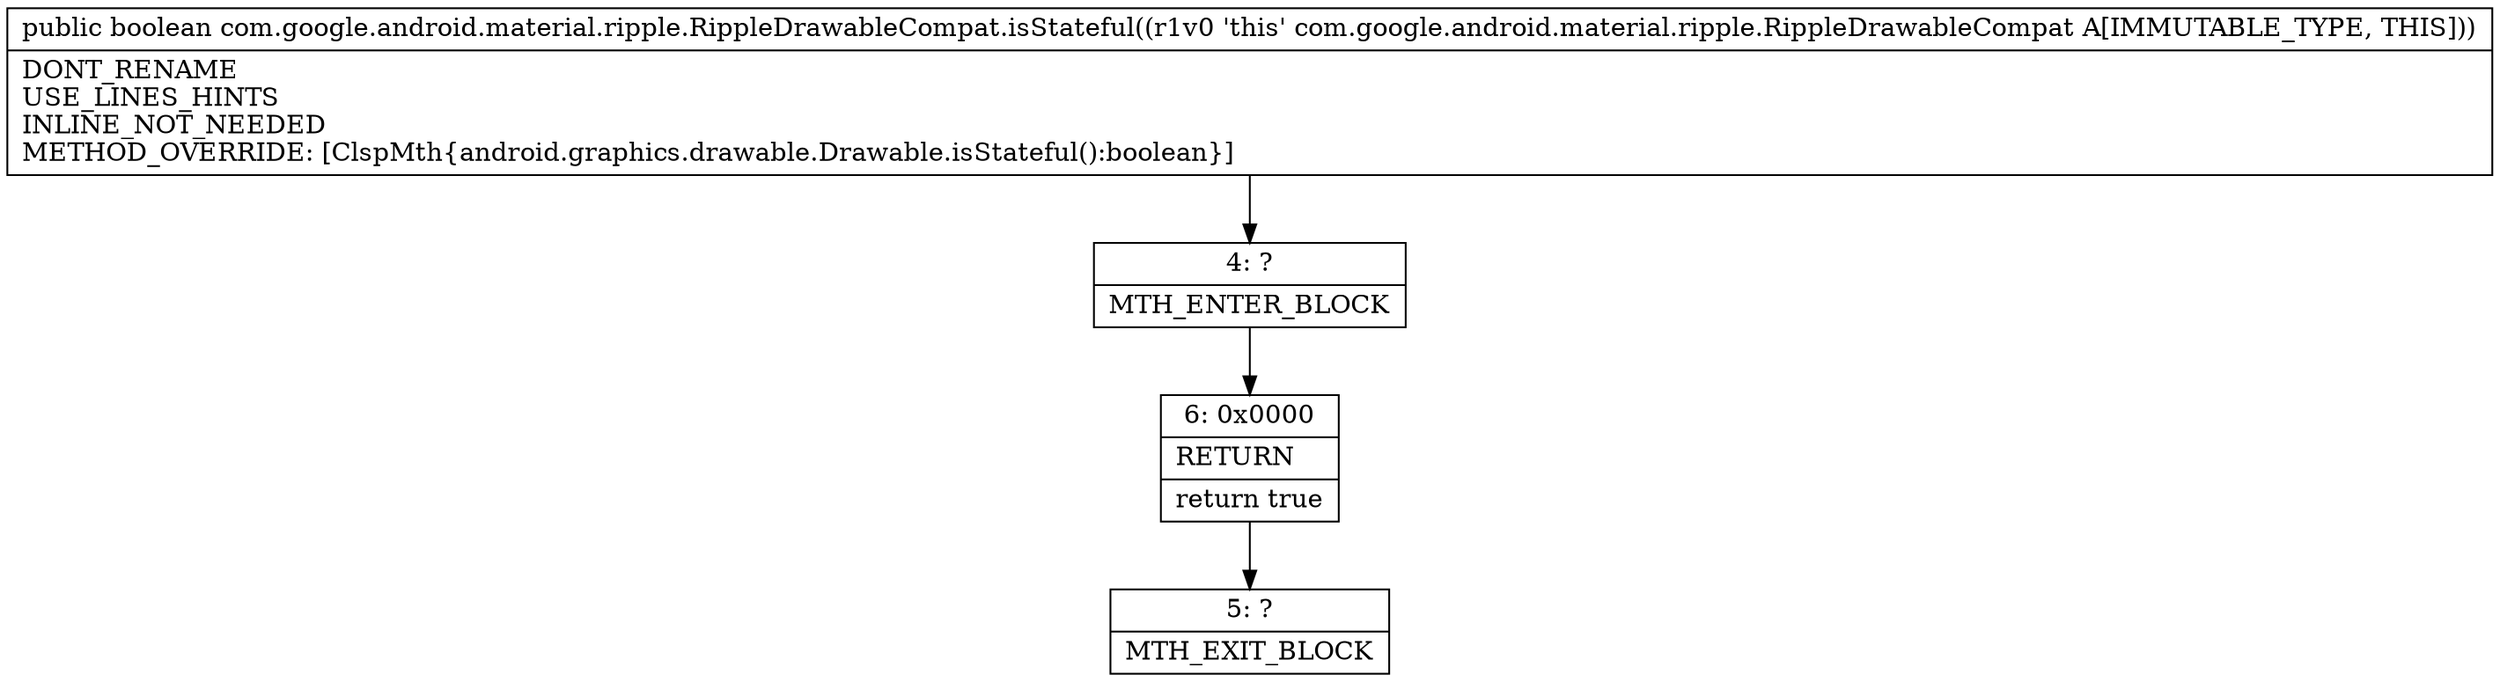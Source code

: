digraph "CFG forcom.google.android.material.ripple.RippleDrawableCompat.isStateful()Z" {
Node_4 [shape=record,label="{4\:\ ?|MTH_ENTER_BLOCK\l}"];
Node_6 [shape=record,label="{6\:\ 0x0000|RETURN\l|return true\l}"];
Node_5 [shape=record,label="{5\:\ ?|MTH_EXIT_BLOCK\l}"];
MethodNode[shape=record,label="{public boolean com.google.android.material.ripple.RippleDrawableCompat.isStateful((r1v0 'this' com.google.android.material.ripple.RippleDrawableCompat A[IMMUTABLE_TYPE, THIS]))  | DONT_RENAME\lUSE_LINES_HINTS\lINLINE_NOT_NEEDED\lMETHOD_OVERRIDE: [ClspMth\{android.graphics.drawable.Drawable.isStateful():boolean\}]\l}"];
MethodNode -> Node_4;Node_4 -> Node_6;
Node_6 -> Node_5;
}

